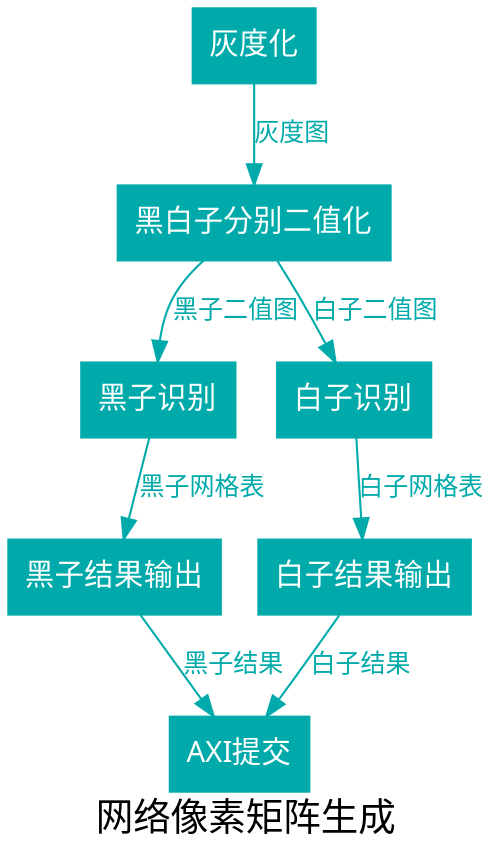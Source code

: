 digraph Matrix{
	fontname = "MSYaHei";
	fontsize = 18;
	label = "网络像素矩阵生成";
	rankdir = TB;
	edge [
		fontname = "SimHei",
		fontcolor = "#00AAAA",
		fontsize = 12;
		color = "#00AAAA"];
	node [
		fontname = "MSYaHei",
		fontcolor = white,
		fontsize = 14;
		shape = box,
		style = filled,
		color = "#00AAAA"];
	Gary [label="灰度化"];
	Bin [label="黑白子分别二值化"];
	Matrix1 [label="黑子识别"];
	Matrix2 [label="白子识别"];
	Out1 [label="黑子结果输出"];
	Out2 [label="白子结果输出"];
	Upload [label="AXI提交"];
	Gary -> Bin [label = "灰度图"];
	Bin -> Matrix1 [label = "黑子二值图"];
	Bin -> Matrix2 [label = "白子二值图"];
	Matrix1 -> Out1 [label = "黑子网格表"];
	Matrix2 -> Out2 [label = "白子网格表"];
	Out1 -> Upload [label = "黑子结果"];
	Out2 -> Upload [label = "白子结果"];
}